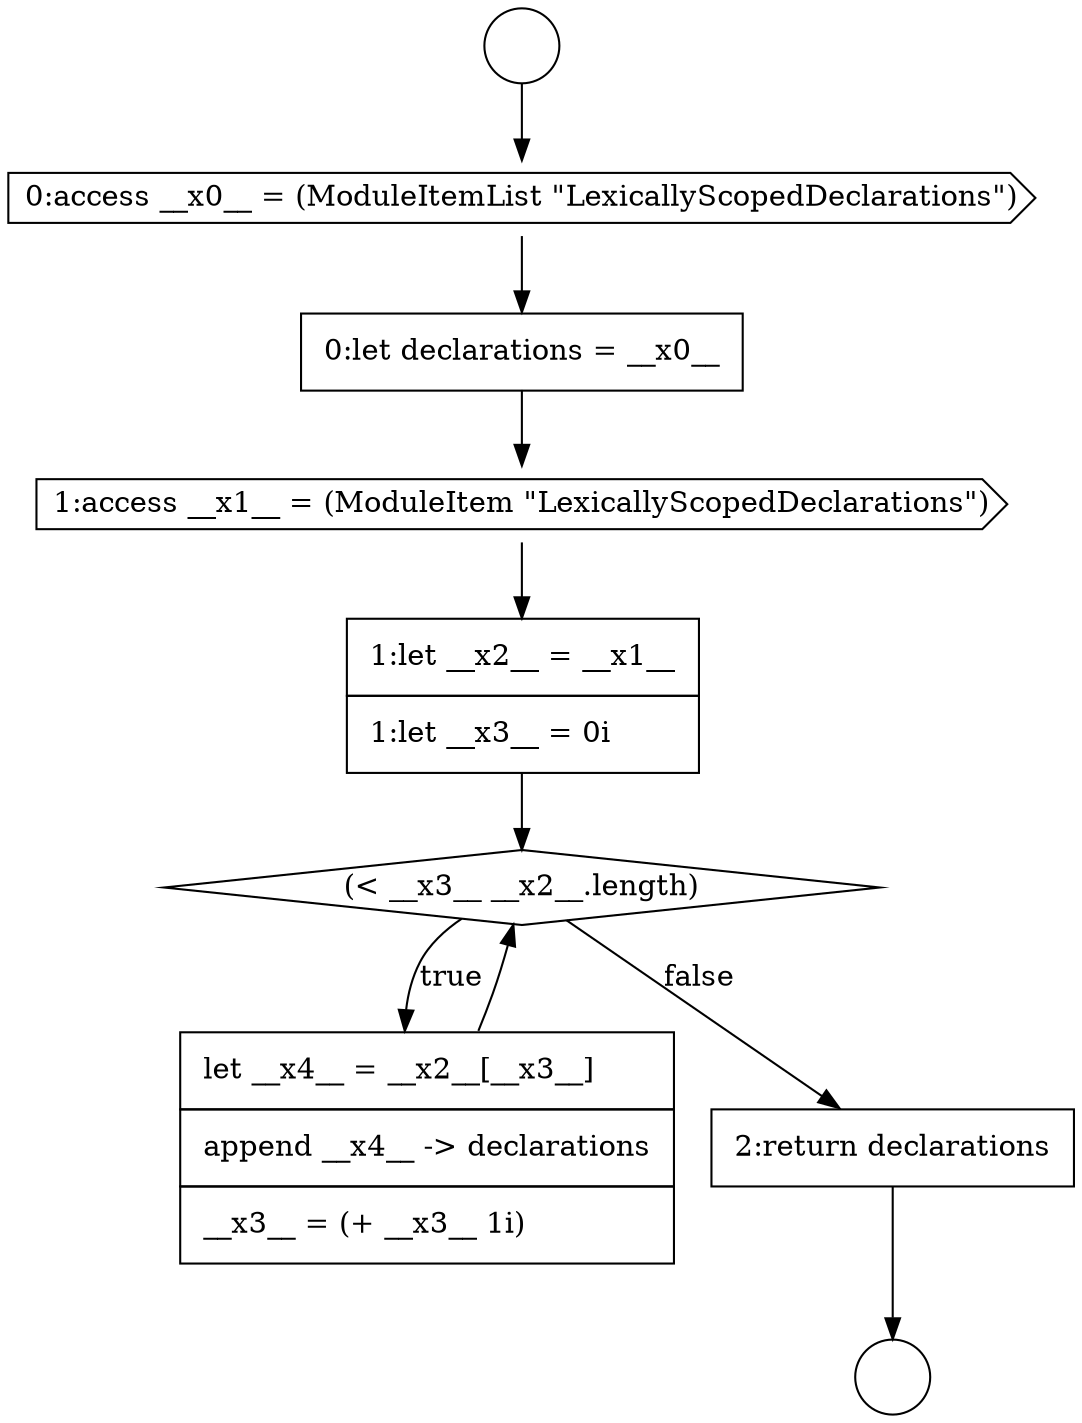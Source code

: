 digraph {
  node10121 [shape=none, margin=0, label=<<font color="black">
    <table border="0" cellborder="1" cellspacing="0" cellpadding="10">
      <tr><td align="left">2:return declarations</td></tr>
    </table>
  </font>> color="black" fillcolor="white" style=filled]
  node10117 [shape=cds, label=<<font color="black">1:access __x1__ = (ModuleItem &quot;LexicallyScopedDeclarations&quot;)</font>> color="black" fillcolor="white" style=filled]
  node10113 [shape=circle label=" " color="black" fillcolor="white" style=filled]
  node10116 [shape=none, margin=0, label=<<font color="black">
    <table border="0" cellborder="1" cellspacing="0" cellpadding="10">
      <tr><td align="left">0:let declarations = __x0__</td></tr>
    </table>
  </font>> color="black" fillcolor="white" style=filled]
  node10120 [shape=none, margin=0, label=<<font color="black">
    <table border="0" cellborder="1" cellspacing="0" cellpadding="10">
      <tr><td align="left">let __x4__ = __x2__[__x3__]</td></tr>
      <tr><td align="left">append __x4__ -&gt; declarations</td></tr>
      <tr><td align="left">__x3__ = (+ __x3__ 1i)</td></tr>
    </table>
  </font>> color="black" fillcolor="white" style=filled]
  node10115 [shape=cds, label=<<font color="black">0:access __x0__ = (ModuleItemList &quot;LexicallyScopedDeclarations&quot;)</font>> color="black" fillcolor="white" style=filled]
  node10119 [shape=diamond, label=<<font color="black">(&lt; __x3__ __x2__.length)</font>> color="black" fillcolor="white" style=filled]
  node10114 [shape=circle label=" " color="black" fillcolor="white" style=filled]
  node10118 [shape=none, margin=0, label=<<font color="black">
    <table border="0" cellborder="1" cellspacing="0" cellpadding="10">
      <tr><td align="left">1:let __x2__ = __x1__</td></tr>
      <tr><td align="left">1:let __x3__ = 0i</td></tr>
    </table>
  </font>> color="black" fillcolor="white" style=filled]
  node10120 -> node10119 [ color="black"]
  node10116 -> node10117 [ color="black"]
  node10113 -> node10115 [ color="black"]
  node10117 -> node10118 [ color="black"]
  node10118 -> node10119 [ color="black"]
  node10119 -> node10120 [label=<<font color="black">true</font>> color="black"]
  node10119 -> node10121 [label=<<font color="black">false</font>> color="black"]
  node10121 -> node10114 [ color="black"]
  node10115 -> node10116 [ color="black"]
}
